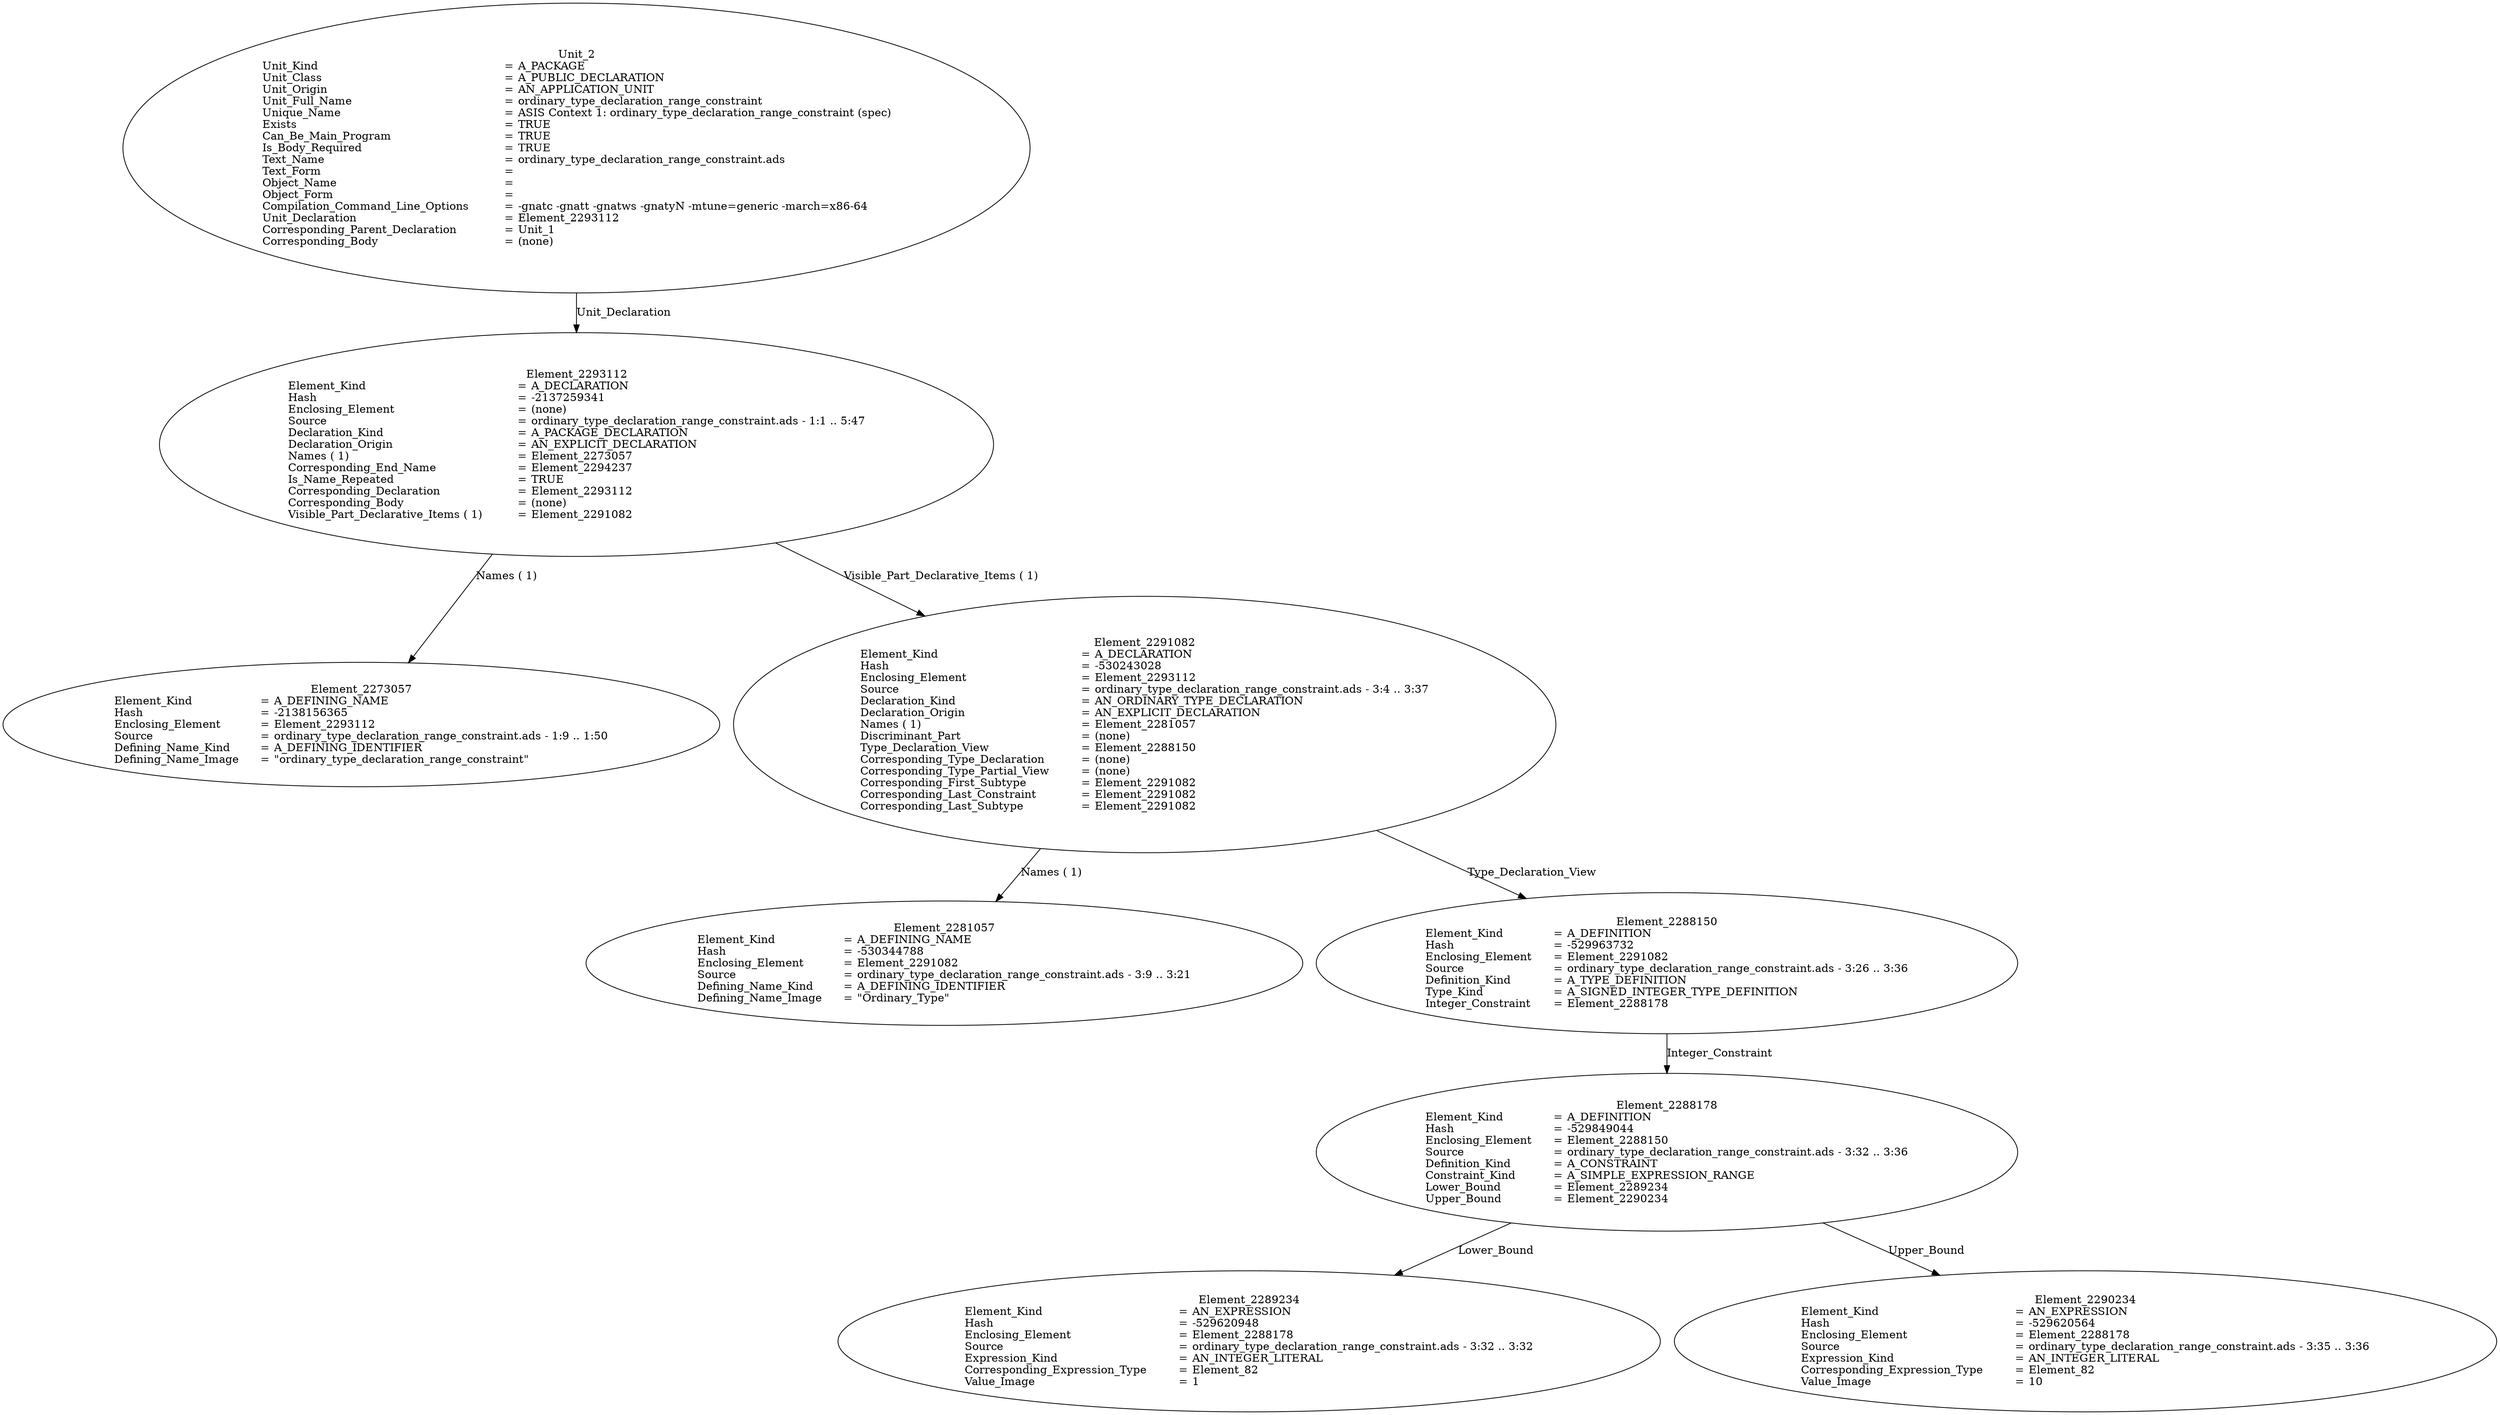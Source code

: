 digraph "ordinary_type_declaration_range_constraint.adt" {
  Unit_2 -> Element_2293112
      [ label=Unit_Declaration ];
  Unit_2
      [ label=<<TABLE BORDER="0" CELLBORDER="0" CELLSPACING="0" CELLPADDING="0"> 
          <TR><TD COLSPAN="3">Unit_2</TD></TR>
          <TR><TD ALIGN="LEFT">Unit_Kind   </TD><TD> = </TD><TD ALIGN="LEFT">A_PACKAGE</TD></TR>
          <TR><TD ALIGN="LEFT">Unit_Class   </TD><TD> = </TD><TD ALIGN="LEFT">A_PUBLIC_DECLARATION</TD></TR>
          <TR><TD ALIGN="LEFT">Unit_Origin   </TD><TD> = </TD><TD ALIGN="LEFT">AN_APPLICATION_UNIT</TD></TR>
          <TR><TD ALIGN="LEFT">Unit_Full_Name    </TD><TD> = </TD><TD ALIGN="LEFT">ordinary_type_declaration_range_constraint</TD></TR>
          <TR><TD ALIGN="LEFT">Unique_Name   </TD><TD> = </TD><TD ALIGN="LEFT">ASIS Context 1: ordinary_type_declaration_range_constraint (spec)</TD></TR>
          <TR><TD ALIGN="LEFT">Exists  </TD><TD> = </TD><TD ALIGN="LEFT">TRUE</TD></TR>
          <TR><TD ALIGN="LEFT">Can_Be_Main_Program     </TD><TD> = </TD><TD ALIGN="LEFT">TRUE</TD></TR>
          <TR><TD ALIGN="LEFT">Is_Body_Required     </TD><TD> = </TD><TD ALIGN="LEFT">TRUE</TD></TR>
          <TR><TD ALIGN="LEFT">Text_Name   </TD><TD> = </TD><TD ALIGN="LEFT">ordinary_type_declaration_range_constraint.ads</TD></TR>
          <TR><TD ALIGN="LEFT">Text_Form   </TD><TD> = </TD><TD ALIGN="LEFT"></TD></TR>
          <TR><TD ALIGN="LEFT">Object_Name   </TD><TD> = </TD><TD ALIGN="LEFT"></TD></TR>
          <TR><TD ALIGN="LEFT">Object_Form   </TD><TD> = </TD><TD ALIGN="LEFT"></TD></TR>
          <TR><TD ALIGN="LEFT">Compilation_Command_Line_Options         </TD><TD> = </TD><TD ALIGN="LEFT">-gnatc -gnatt -gnatws -gnatyN -mtune=generic -march=x86-64</TD></TR>
          <TR><TD ALIGN="LEFT">Unit_Declaration     </TD><TD> = </TD><TD ALIGN="LEFT">Element_2293112</TD></TR>
          <TR><TD ALIGN="LEFT">Corresponding_Parent_Declaration         </TD><TD> = </TD><TD ALIGN="LEFT">Unit_1</TD></TR>
          <TR><TD ALIGN="LEFT">Corresponding_Body     </TD><TD> = </TD><TD ALIGN="LEFT">(none)</TD></TR>
          </TABLE>> ];
  Element_2293112 -> Element_2273057
      [ label="Names ( 1)" ];
  Element_2293112 -> Element_2291082
      [ label="Visible_Part_Declarative_Items ( 1)" ];
  Element_2293112
      [ label=<<TABLE BORDER="0" CELLBORDER="0" CELLSPACING="0" CELLPADDING="0"> 
          <TR><TD COLSPAN="3">Element_2293112</TD></TR>
          <TR><TD ALIGN="LEFT">Element_Kind    </TD><TD> = </TD><TD ALIGN="LEFT">A_DECLARATION</TD></TR>
          <TR><TD ALIGN="LEFT">Hash  </TD><TD> = </TD><TD ALIGN="LEFT">-2137259341</TD></TR>
          <TR><TD ALIGN="LEFT">Enclosing_Element     </TD><TD> = </TD><TD ALIGN="LEFT">(none)</TD></TR>
          <TR><TD ALIGN="LEFT">Source  </TD><TD> = </TD><TD ALIGN="LEFT">ordinary_type_declaration_range_constraint.ads - 1:1 .. 5:47</TD></TR>
          <TR><TD ALIGN="LEFT">Declaration_Kind     </TD><TD> = </TD><TD ALIGN="LEFT">A_PACKAGE_DECLARATION</TD></TR>
          <TR><TD ALIGN="LEFT">Declaration_Origin     </TD><TD> = </TD><TD ALIGN="LEFT">AN_EXPLICIT_DECLARATION</TD></TR>
          <TR><TD ALIGN="LEFT">Names ( 1)   </TD><TD> = </TD><TD ALIGN="LEFT">Element_2273057</TD></TR>
          <TR><TD ALIGN="LEFT">Corresponding_End_Name      </TD><TD> = </TD><TD ALIGN="LEFT">Element_2294237</TD></TR>
          <TR><TD ALIGN="LEFT">Is_Name_Repeated     </TD><TD> = </TD><TD ALIGN="LEFT">TRUE</TD></TR>
          <TR><TD ALIGN="LEFT">Corresponding_Declaration       </TD><TD> = </TD><TD ALIGN="LEFT">Element_2293112</TD></TR>
          <TR><TD ALIGN="LEFT">Corresponding_Body     </TD><TD> = </TD><TD ALIGN="LEFT">(none)</TD></TR>
          <TR><TD ALIGN="LEFT">Visible_Part_Declarative_Items ( 1)         </TD><TD> = </TD><TD ALIGN="LEFT">Element_2291082</TD></TR>
          </TABLE>> ];
  Element_2273057
      [ label=<<TABLE BORDER="0" CELLBORDER="0" CELLSPACING="0" CELLPADDING="0"> 
          <TR><TD COLSPAN="3">Element_2273057</TD></TR>
          <TR><TD ALIGN="LEFT">Element_Kind    </TD><TD> = </TD><TD ALIGN="LEFT">A_DEFINING_NAME</TD></TR>
          <TR><TD ALIGN="LEFT">Hash  </TD><TD> = </TD><TD ALIGN="LEFT">-2138156365</TD></TR>
          <TR><TD ALIGN="LEFT">Enclosing_Element     </TD><TD> = </TD><TD ALIGN="LEFT">Element_2293112</TD></TR>
          <TR><TD ALIGN="LEFT">Source  </TD><TD> = </TD><TD ALIGN="LEFT">ordinary_type_declaration_range_constraint.ads - 1:9 .. 1:50</TD></TR>
          <TR><TD ALIGN="LEFT">Defining_Name_Kind     </TD><TD> = </TD><TD ALIGN="LEFT">A_DEFINING_IDENTIFIER</TD></TR>
          <TR><TD ALIGN="LEFT">Defining_Name_Image     </TD><TD> = </TD><TD ALIGN="LEFT">"ordinary_type_declaration_range_constraint"</TD></TR>
          </TABLE>> ];
  Element_2291082 -> Element_2281057
      [ label="Names ( 1)" ];
  Element_2291082 -> Element_2288150
      [ label=Type_Declaration_View ];
  Element_2291082
      [ label=<<TABLE BORDER="0" CELLBORDER="0" CELLSPACING="0" CELLPADDING="0"> 
          <TR><TD COLSPAN="3">Element_2291082</TD></TR>
          <TR><TD ALIGN="LEFT">Element_Kind    </TD><TD> = </TD><TD ALIGN="LEFT">A_DECLARATION</TD></TR>
          <TR><TD ALIGN="LEFT">Hash  </TD><TD> = </TD><TD ALIGN="LEFT">-530243028</TD></TR>
          <TR><TD ALIGN="LEFT">Enclosing_Element     </TD><TD> = </TD><TD ALIGN="LEFT">Element_2293112</TD></TR>
          <TR><TD ALIGN="LEFT">Source  </TD><TD> = </TD><TD ALIGN="LEFT">ordinary_type_declaration_range_constraint.ads - 3:4 .. 3:37</TD></TR>
          <TR><TD ALIGN="LEFT">Declaration_Kind     </TD><TD> = </TD><TD ALIGN="LEFT">AN_ORDINARY_TYPE_DECLARATION</TD></TR>
          <TR><TD ALIGN="LEFT">Declaration_Origin     </TD><TD> = </TD><TD ALIGN="LEFT">AN_EXPLICIT_DECLARATION</TD></TR>
          <TR><TD ALIGN="LEFT">Names ( 1)   </TD><TD> = </TD><TD ALIGN="LEFT">Element_2281057</TD></TR>
          <TR><TD ALIGN="LEFT">Discriminant_Part     </TD><TD> = </TD><TD ALIGN="LEFT">(none)</TD></TR>
          <TR><TD ALIGN="LEFT">Type_Declaration_View      </TD><TD> = </TD><TD ALIGN="LEFT">Element_2288150</TD></TR>
          <TR><TD ALIGN="LEFT">Corresponding_Type_Declaration        </TD><TD> = </TD><TD ALIGN="LEFT">(none)</TD></TR>
          <TR><TD ALIGN="LEFT">Corresponding_Type_Partial_View        </TD><TD> = </TD><TD ALIGN="LEFT">(none)</TD></TR>
          <TR><TD ALIGN="LEFT">Corresponding_First_Subtype       </TD><TD> = </TD><TD ALIGN="LEFT">Element_2291082</TD></TR>
          <TR><TD ALIGN="LEFT">Corresponding_Last_Constraint        </TD><TD> = </TD><TD ALIGN="LEFT">Element_2291082</TD></TR>
          <TR><TD ALIGN="LEFT">Corresponding_Last_Subtype       </TD><TD> = </TD><TD ALIGN="LEFT">Element_2291082</TD></TR>
          </TABLE>> ];
  Element_2281057
      [ label=<<TABLE BORDER="0" CELLBORDER="0" CELLSPACING="0" CELLPADDING="0"> 
          <TR><TD COLSPAN="3">Element_2281057</TD></TR>
          <TR><TD ALIGN="LEFT">Element_Kind    </TD><TD> = </TD><TD ALIGN="LEFT">A_DEFINING_NAME</TD></TR>
          <TR><TD ALIGN="LEFT">Hash  </TD><TD> = </TD><TD ALIGN="LEFT">-530344788</TD></TR>
          <TR><TD ALIGN="LEFT">Enclosing_Element     </TD><TD> = </TD><TD ALIGN="LEFT">Element_2291082</TD></TR>
          <TR><TD ALIGN="LEFT">Source  </TD><TD> = </TD><TD ALIGN="LEFT">ordinary_type_declaration_range_constraint.ads - 3:9 .. 3:21</TD></TR>
          <TR><TD ALIGN="LEFT">Defining_Name_Kind     </TD><TD> = </TD><TD ALIGN="LEFT">A_DEFINING_IDENTIFIER</TD></TR>
          <TR><TD ALIGN="LEFT">Defining_Name_Image     </TD><TD> = </TD><TD ALIGN="LEFT">"Ordinary_Type"</TD></TR>
          </TABLE>> ];
  Element_2288150 -> Element_2288178
      [ label=Integer_Constraint ];
  Element_2288150
      [ label=<<TABLE BORDER="0" CELLBORDER="0" CELLSPACING="0" CELLPADDING="0"> 
          <TR><TD COLSPAN="3">Element_2288150</TD></TR>
          <TR><TD ALIGN="LEFT">Element_Kind    </TD><TD> = </TD><TD ALIGN="LEFT">A_DEFINITION</TD></TR>
          <TR><TD ALIGN="LEFT">Hash  </TD><TD> = </TD><TD ALIGN="LEFT">-529963732</TD></TR>
          <TR><TD ALIGN="LEFT">Enclosing_Element     </TD><TD> = </TD><TD ALIGN="LEFT">Element_2291082</TD></TR>
          <TR><TD ALIGN="LEFT">Source  </TD><TD> = </TD><TD ALIGN="LEFT">ordinary_type_declaration_range_constraint.ads - 3:26 .. 3:36</TD></TR>
          <TR><TD ALIGN="LEFT">Definition_Kind    </TD><TD> = </TD><TD ALIGN="LEFT">A_TYPE_DEFINITION</TD></TR>
          <TR><TD ALIGN="LEFT">Type_Kind   </TD><TD> = </TD><TD ALIGN="LEFT">A_SIGNED_INTEGER_TYPE_DEFINITION</TD></TR>
          <TR><TD ALIGN="LEFT">Integer_Constraint     </TD><TD> = </TD><TD ALIGN="LEFT">Element_2288178</TD></TR>
          </TABLE>> ];
  Element_2288178 -> Element_2289234
      [ label=Lower_Bound ];
  Element_2288178 -> Element_2290234
      [ label=Upper_Bound ];
  Element_2288178
      [ label=<<TABLE BORDER="0" CELLBORDER="0" CELLSPACING="0" CELLPADDING="0"> 
          <TR><TD COLSPAN="3">Element_2288178</TD></TR>
          <TR><TD ALIGN="LEFT">Element_Kind    </TD><TD> = </TD><TD ALIGN="LEFT">A_DEFINITION</TD></TR>
          <TR><TD ALIGN="LEFT">Hash  </TD><TD> = </TD><TD ALIGN="LEFT">-529849044</TD></TR>
          <TR><TD ALIGN="LEFT">Enclosing_Element     </TD><TD> = </TD><TD ALIGN="LEFT">Element_2288150</TD></TR>
          <TR><TD ALIGN="LEFT">Source  </TD><TD> = </TD><TD ALIGN="LEFT">ordinary_type_declaration_range_constraint.ads - 3:32 .. 3:36</TD></TR>
          <TR><TD ALIGN="LEFT">Definition_Kind    </TD><TD> = </TD><TD ALIGN="LEFT">A_CONSTRAINT</TD></TR>
          <TR><TD ALIGN="LEFT">Constraint_Kind    </TD><TD> = </TD><TD ALIGN="LEFT">A_SIMPLE_EXPRESSION_RANGE</TD></TR>
          <TR><TD ALIGN="LEFT">Lower_Bound   </TD><TD> = </TD><TD ALIGN="LEFT">Element_2289234</TD></TR>
          <TR><TD ALIGN="LEFT">Upper_Bound   </TD><TD> = </TD><TD ALIGN="LEFT">Element_2290234</TD></TR>
          </TABLE>> ];
  Element_2289234
      [ label=<<TABLE BORDER="0" CELLBORDER="0" CELLSPACING="0" CELLPADDING="0"> 
          <TR><TD COLSPAN="3">Element_2289234</TD></TR>
          <TR><TD ALIGN="LEFT">Element_Kind    </TD><TD> = </TD><TD ALIGN="LEFT">AN_EXPRESSION</TD></TR>
          <TR><TD ALIGN="LEFT">Hash  </TD><TD> = </TD><TD ALIGN="LEFT">-529620948</TD></TR>
          <TR><TD ALIGN="LEFT">Enclosing_Element     </TD><TD> = </TD><TD ALIGN="LEFT">Element_2288178</TD></TR>
          <TR><TD ALIGN="LEFT">Source  </TD><TD> = </TD><TD ALIGN="LEFT">ordinary_type_declaration_range_constraint.ads - 3:32 .. 3:32</TD></TR>
          <TR><TD ALIGN="LEFT">Expression_Kind    </TD><TD> = </TD><TD ALIGN="LEFT">AN_INTEGER_LITERAL</TD></TR>
          <TR><TD ALIGN="LEFT">Corresponding_Expression_Type        </TD><TD> = </TD><TD ALIGN="LEFT">Element_82</TD></TR>
          <TR><TD ALIGN="LEFT">Value_Image   </TD><TD> = </TD><TD ALIGN="LEFT">1</TD></TR>
          </TABLE>> ];
  Element_2290234
      [ label=<<TABLE BORDER="0" CELLBORDER="0" CELLSPACING="0" CELLPADDING="0"> 
          <TR><TD COLSPAN="3">Element_2290234</TD></TR>
          <TR><TD ALIGN="LEFT">Element_Kind    </TD><TD> = </TD><TD ALIGN="LEFT">AN_EXPRESSION</TD></TR>
          <TR><TD ALIGN="LEFT">Hash  </TD><TD> = </TD><TD ALIGN="LEFT">-529620564</TD></TR>
          <TR><TD ALIGN="LEFT">Enclosing_Element     </TD><TD> = </TD><TD ALIGN="LEFT">Element_2288178</TD></TR>
          <TR><TD ALIGN="LEFT">Source  </TD><TD> = </TD><TD ALIGN="LEFT">ordinary_type_declaration_range_constraint.ads - 3:35 .. 3:36</TD></TR>
          <TR><TD ALIGN="LEFT">Expression_Kind    </TD><TD> = </TD><TD ALIGN="LEFT">AN_INTEGER_LITERAL</TD></TR>
          <TR><TD ALIGN="LEFT">Corresponding_Expression_Type        </TD><TD> = </TD><TD ALIGN="LEFT">Element_82</TD></TR>
          <TR><TD ALIGN="LEFT">Value_Image   </TD><TD> = </TD><TD ALIGN="LEFT">10</TD></TR>
          </TABLE>> ]
}
